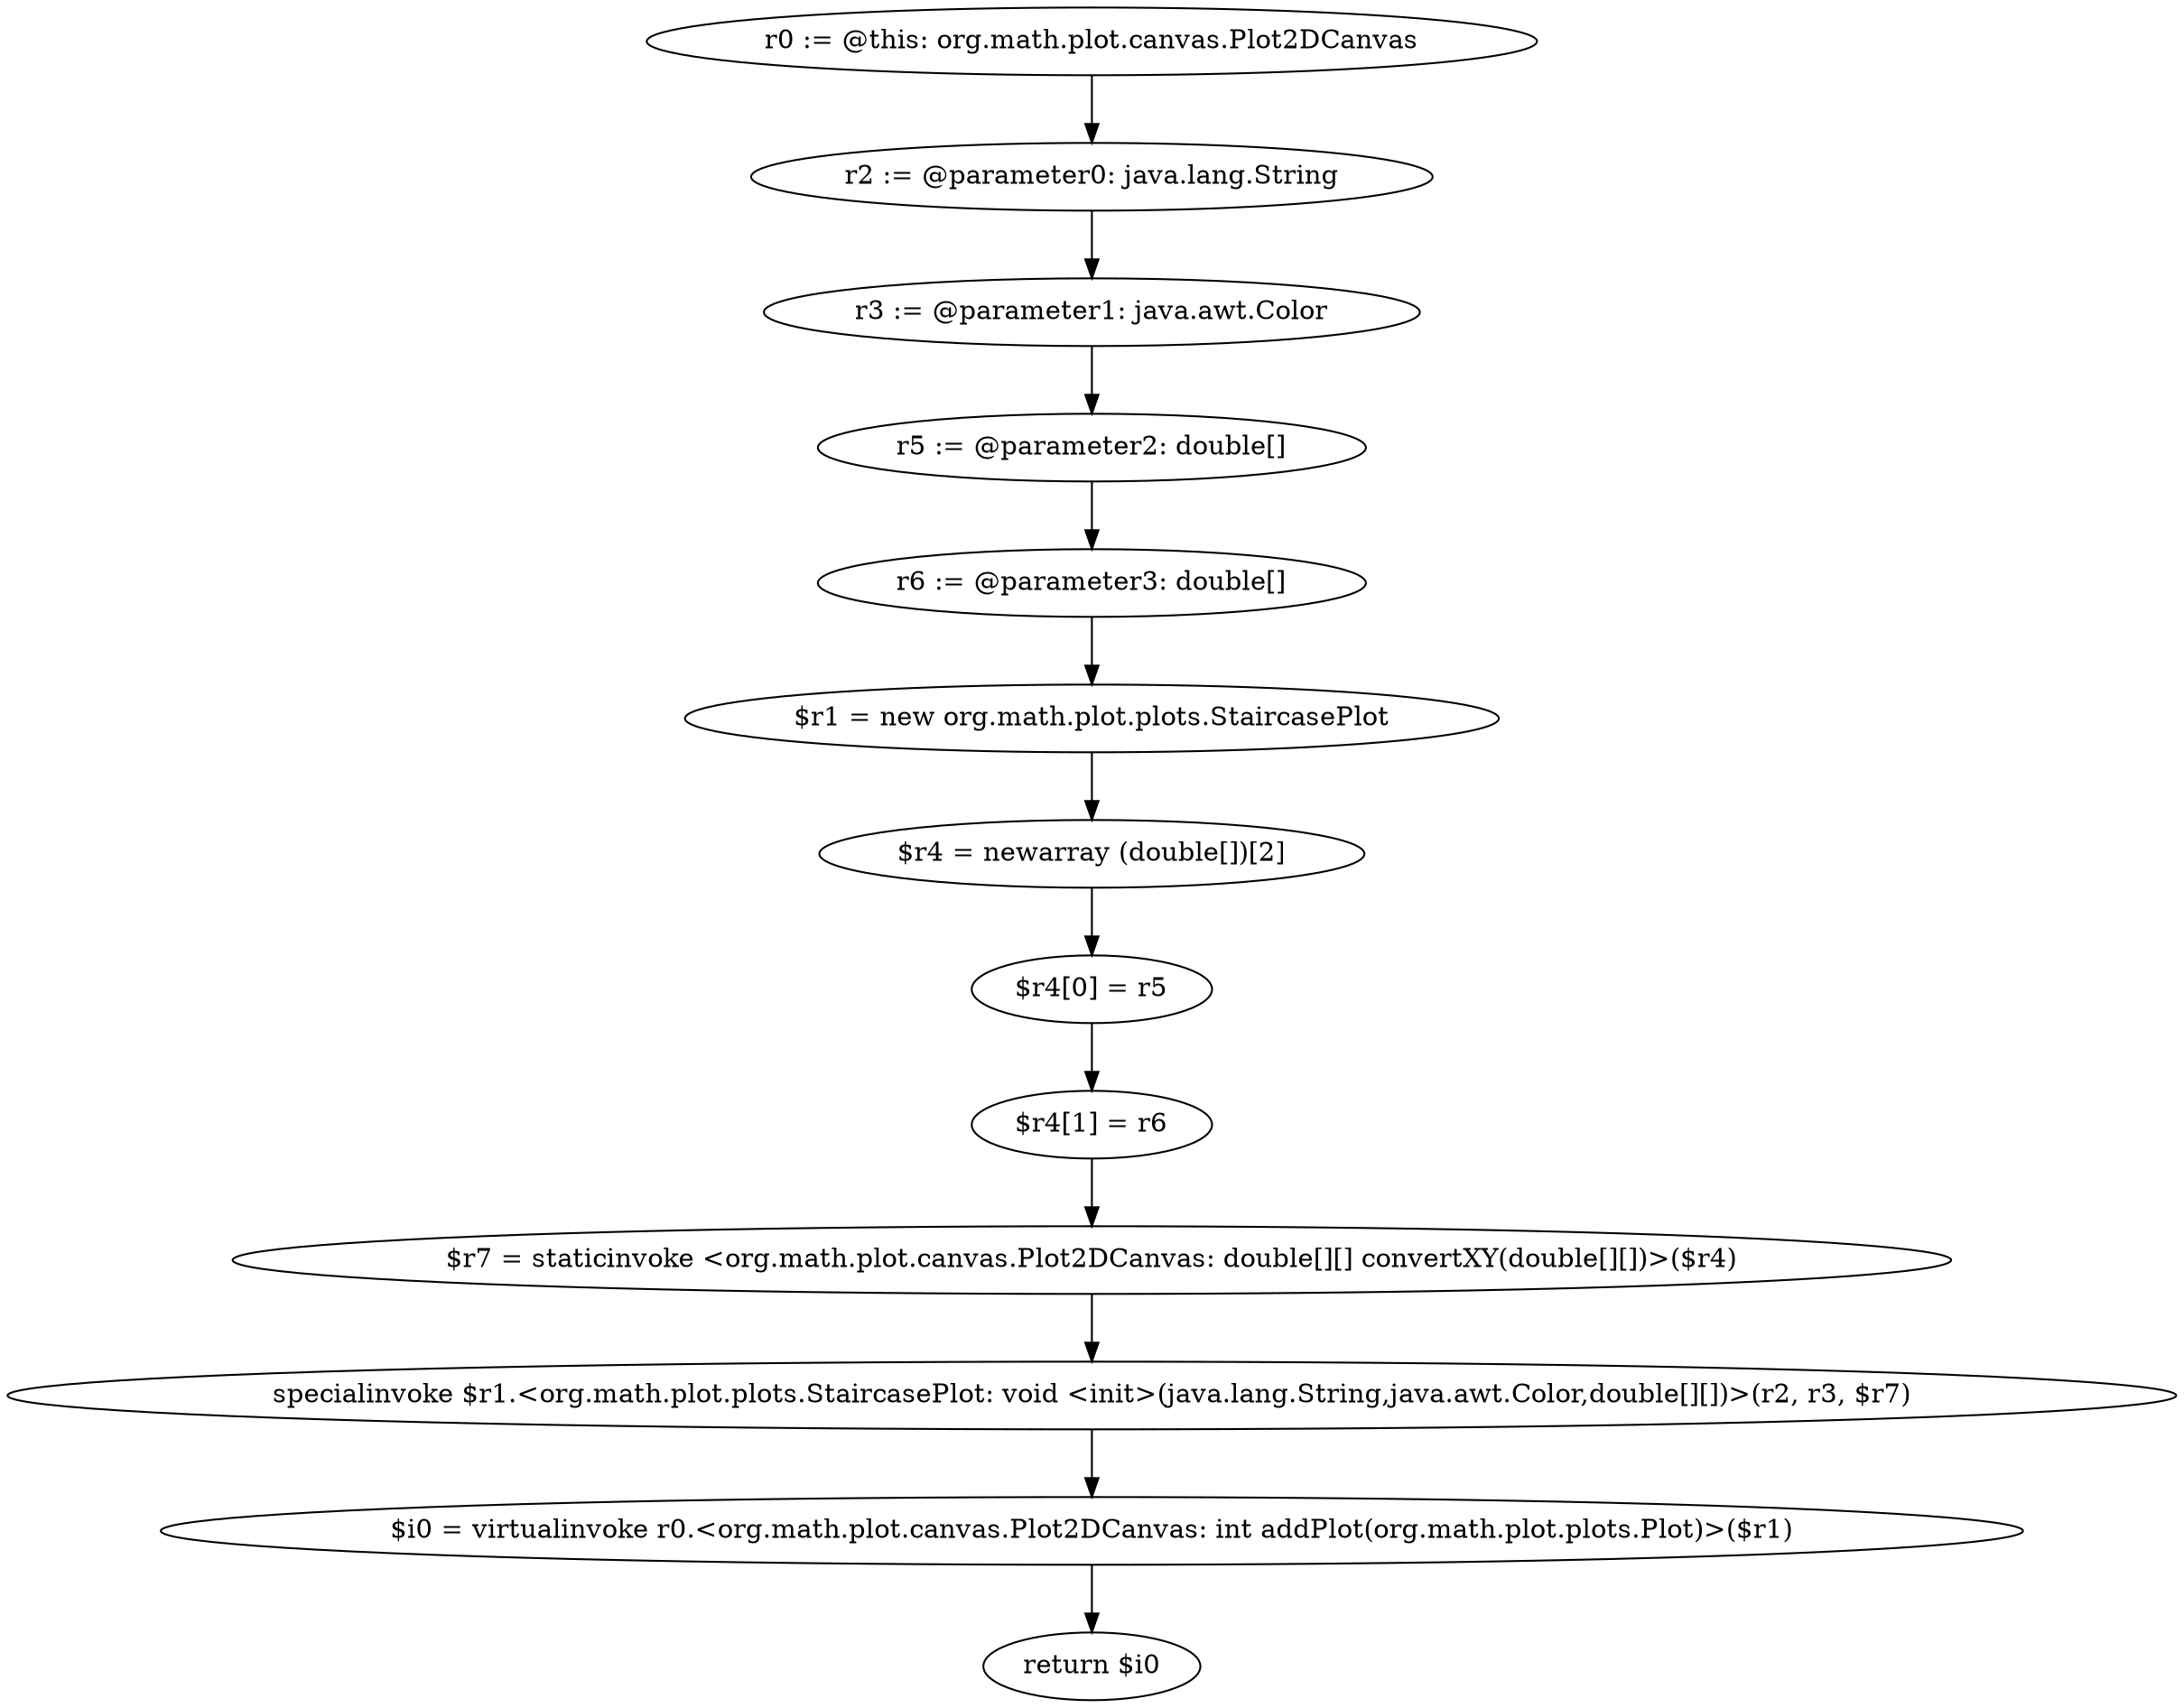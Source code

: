 digraph "unitGraph" {
    "r0 := @this: org.math.plot.canvas.Plot2DCanvas"
    "r2 := @parameter0: java.lang.String"
    "r3 := @parameter1: java.awt.Color"
    "r5 := @parameter2: double[]"
    "r6 := @parameter3: double[]"
    "$r1 = new org.math.plot.plots.StaircasePlot"
    "$r4 = newarray (double[])[2]"
    "$r4[0] = r5"
    "$r4[1] = r6"
    "$r7 = staticinvoke <org.math.plot.canvas.Plot2DCanvas: double[][] convertXY(double[][])>($r4)"
    "specialinvoke $r1.<org.math.plot.plots.StaircasePlot: void <init>(java.lang.String,java.awt.Color,double[][])>(r2, r3, $r7)"
    "$i0 = virtualinvoke r0.<org.math.plot.canvas.Plot2DCanvas: int addPlot(org.math.plot.plots.Plot)>($r1)"
    "return $i0"
    "r0 := @this: org.math.plot.canvas.Plot2DCanvas"->"r2 := @parameter0: java.lang.String";
    "r2 := @parameter0: java.lang.String"->"r3 := @parameter1: java.awt.Color";
    "r3 := @parameter1: java.awt.Color"->"r5 := @parameter2: double[]";
    "r5 := @parameter2: double[]"->"r6 := @parameter3: double[]";
    "r6 := @parameter3: double[]"->"$r1 = new org.math.plot.plots.StaircasePlot";
    "$r1 = new org.math.plot.plots.StaircasePlot"->"$r4 = newarray (double[])[2]";
    "$r4 = newarray (double[])[2]"->"$r4[0] = r5";
    "$r4[0] = r5"->"$r4[1] = r6";
    "$r4[1] = r6"->"$r7 = staticinvoke <org.math.plot.canvas.Plot2DCanvas: double[][] convertXY(double[][])>($r4)";
    "$r7 = staticinvoke <org.math.plot.canvas.Plot2DCanvas: double[][] convertXY(double[][])>($r4)"->"specialinvoke $r1.<org.math.plot.plots.StaircasePlot: void <init>(java.lang.String,java.awt.Color,double[][])>(r2, r3, $r7)";
    "specialinvoke $r1.<org.math.plot.plots.StaircasePlot: void <init>(java.lang.String,java.awt.Color,double[][])>(r2, r3, $r7)"->"$i0 = virtualinvoke r0.<org.math.plot.canvas.Plot2DCanvas: int addPlot(org.math.plot.plots.Plot)>($r1)";
    "$i0 = virtualinvoke r0.<org.math.plot.canvas.Plot2DCanvas: int addPlot(org.math.plot.plots.Plot)>($r1)"->"return $i0";
}
